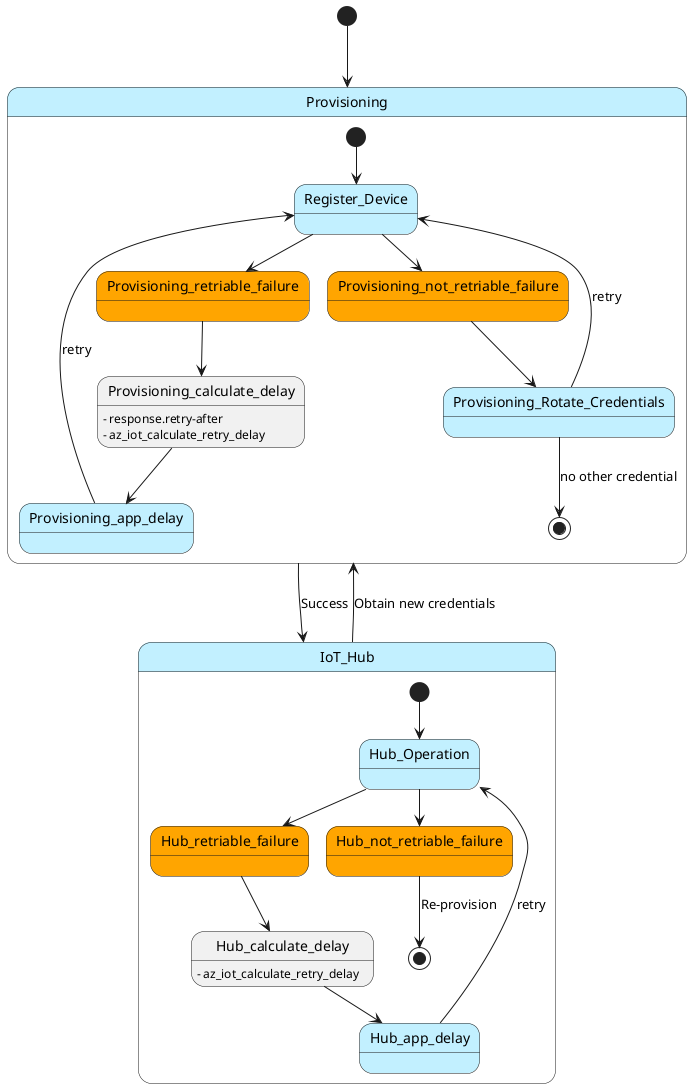 @startuml
skinparam state {
    BackgroundColor<<APP>> APPLICATION
    BackgroundColor<<STRUCT>> Lavender
    BackgroundColor<<FAIL>> Orange
}

[*] --> Provisioning
state Provisioning <<APP>> {

    state Register_Device <<APP>>
    ' Provisioning Retriable errors
    [*] --> Register_Device

    state Provisioning_retriable_failure<<FAIL>>
    Register_Device --> Provisioning_retriable_failure
    Provisioning_retriable_failure --> Provisioning_calculate_delay
    Provisioning_calculate_delay --> Provisioning_app_delay
    state Provisioning_app_delay<<APP>>
    Provisioning_app_delay --> Register_Device : retry
    Provisioning_calculate_delay: - response.retry-after
    Provisioning_calculate_delay: - az_iot_calculate_retry_delay

    ' Provisioning Non-retriable
    Register_Device --> Provisioning_not_retriable_failure
    state Provisioning_not_retriable_failure<<FAIL>>
    Provisioning_not_retriable_failure --> Provisioning_Rotate_Credentials
    state Provisioning_Rotate_Credentials <<APP>>
    Provisioning_Rotate_Credentials --> Register_Device : retry
    Provisioning_Rotate_Credentials --> [*] : no other credential
}

Provisioning --> IoT_Hub : Success

state IoT_Hub <<APP>> {
    state Hub_Operation <<APP>>
    [*] --> Hub_Operation

    ' Hub Retriable errors
    Hub_Operation --> Hub_retriable_failure
    state Hub_retriable_failure<<FAIL>>
    Hub_retriable_failure --> Hub_calculate_delay
    Hub_calculate_delay --> Hub_app_delay
    state Hub_app_delay<<APP>>
    Hub_app_delay --> Hub_Operation : retry
    Hub_calculate_delay: - az_iot_calculate_retry_delay

    ' Hub Non-retriable
    Hub_Operation --> Hub_not_retriable_failure
    state Hub_not_retriable_failure<<FAIL>>
    Hub_not_retriable_failure --> [*] : Re-provision
}

IoT_Hub --> Provisioning : Obtain new credentials

@enduml
